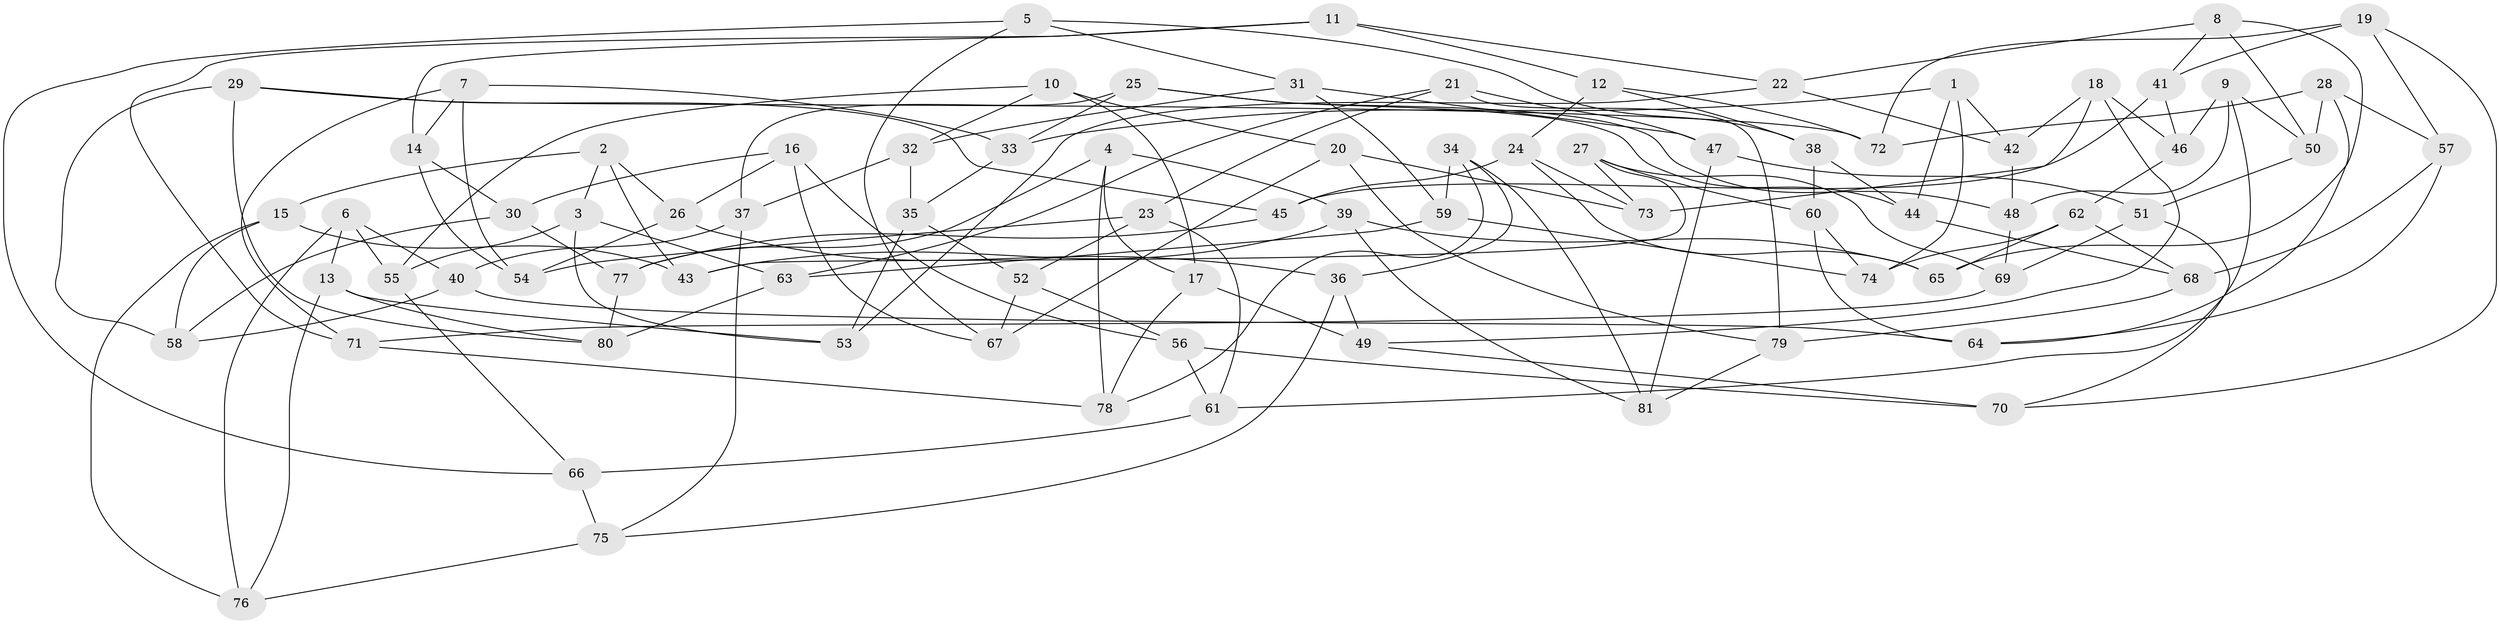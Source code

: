 // Generated by graph-tools (version 1.1) at 2025/59/03/09/25 04:59:30]
// undirected, 81 vertices, 162 edges
graph export_dot {
graph [start="1"]
  node [color=gray90,style=filled];
  1;
  2;
  3;
  4;
  5;
  6;
  7;
  8;
  9;
  10;
  11;
  12;
  13;
  14;
  15;
  16;
  17;
  18;
  19;
  20;
  21;
  22;
  23;
  24;
  25;
  26;
  27;
  28;
  29;
  30;
  31;
  32;
  33;
  34;
  35;
  36;
  37;
  38;
  39;
  40;
  41;
  42;
  43;
  44;
  45;
  46;
  47;
  48;
  49;
  50;
  51;
  52;
  53;
  54;
  55;
  56;
  57;
  58;
  59;
  60;
  61;
  62;
  63;
  64;
  65;
  66;
  67;
  68;
  69;
  70;
  71;
  72;
  73;
  74;
  75;
  76;
  77;
  78;
  79;
  80;
  81;
  1 -- 74;
  1 -- 42;
  1 -- 44;
  1 -- 33;
  2 -- 3;
  2 -- 15;
  2 -- 26;
  2 -- 43;
  3 -- 55;
  3 -- 63;
  3 -- 53;
  4 -- 39;
  4 -- 17;
  4 -- 77;
  4 -- 78;
  5 -- 66;
  5 -- 38;
  5 -- 67;
  5 -- 31;
  6 -- 76;
  6 -- 40;
  6 -- 55;
  6 -- 13;
  7 -- 14;
  7 -- 33;
  7 -- 71;
  7 -- 54;
  8 -- 41;
  8 -- 22;
  8 -- 50;
  8 -- 65;
  9 -- 61;
  9 -- 50;
  9 -- 48;
  9 -- 46;
  10 -- 55;
  10 -- 20;
  10 -- 17;
  10 -- 32;
  11 -- 22;
  11 -- 14;
  11 -- 12;
  11 -- 71;
  12 -- 24;
  12 -- 72;
  12 -- 38;
  13 -- 53;
  13 -- 80;
  13 -- 76;
  14 -- 54;
  14 -- 30;
  15 -- 76;
  15 -- 43;
  15 -- 58;
  16 -- 30;
  16 -- 26;
  16 -- 67;
  16 -- 56;
  17 -- 78;
  17 -- 49;
  18 -- 49;
  18 -- 42;
  18 -- 46;
  18 -- 73;
  19 -- 41;
  19 -- 72;
  19 -- 57;
  19 -- 70;
  20 -- 73;
  20 -- 67;
  20 -- 79;
  21 -- 23;
  21 -- 63;
  21 -- 79;
  21 -- 47;
  22 -- 53;
  22 -- 42;
  23 -- 52;
  23 -- 54;
  23 -- 61;
  24 -- 73;
  24 -- 45;
  24 -- 65;
  25 -- 44;
  25 -- 48;
  25 -- 33;
  25 -- 37;
  26 -- 54;
  26 -- 36;
  27 -- 60;
  27 -- 43;
  27 -- 69;
  27 -- 73;
  28 -- 57;
  28 -- 64;
  28 -- 72;
  28 -- 50;
  29 -- 80;
  29 -- 72;
  29 -- 58;
  29 -- 45;
  30 -- 58;
  30 -- 77;
  31 -- 47;
  31 -- 32;
  31 -- 59;
  32 -- 37;
  32 -- 35;
  33 -- 35;
  34 -- 36;
  34 -- 78;
  34 -- 81;
  34 -- 59;
  35 -- 53;
  35 -- 52;
  36 -- 75;
  36 -- 49;
  37 -- 40;
  37 -- 75;
  38 -- 60;
  38 -- 44;
  39 -- 65;
  39 -- 43;
  39 -- 81;
  40 -- 64;
  40 -- 58;
  41 -- 46;
  41 -- 45;
  42 -- 48;
  44 -- 68;
  45 -- 77;
  46 -- 62;
  47 -- 51;
  47 -- 81;
  48 -- 69;
  49 -- 70;
  50 -- 51;
  51 -- 70;
  51 -- 69;
  52 -- 67;
  52 -- 56;
  55 -- 66;
  56 -- 61;
  56 -- 70;
  57 -- 68;
  57 -- 64;
  59 -- 74;
  59 -- 63;
  60 -- 74;
  60 -- 64;
  61 -- 66;
  62 -- 74;
  62 -- 68;
  62 -- 65;
  63 -- 80;
  66 -- 75;
  68 -- 79;
  69 -- 71;
  71 -- 78;
  75 -- 76;
  77 -- 80;
  79 -- 81;
}
